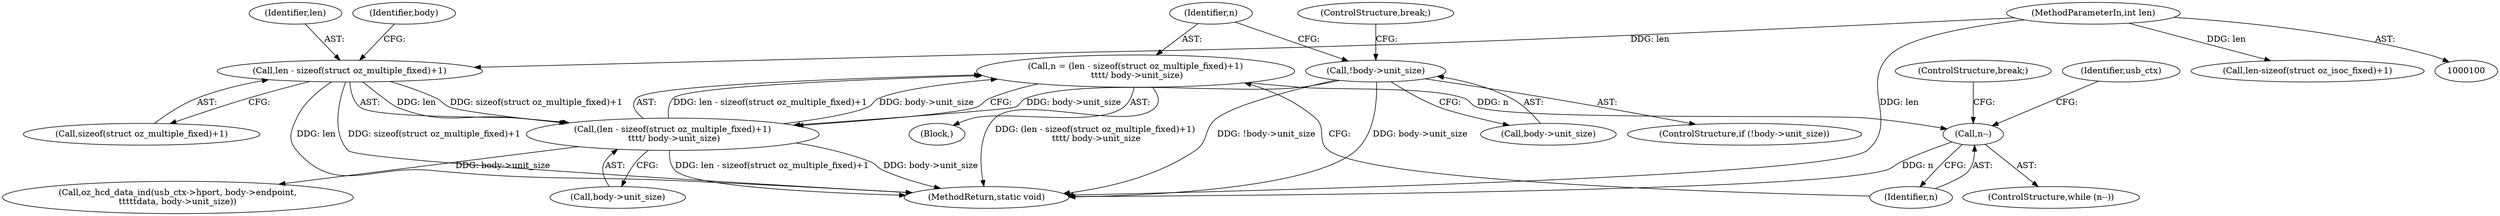 digraph "1_linux_9a59029bc218b48eff8b5d4dde5662fd79d3e1a8@integer" {
"1000137" [label="(Call,n = (len - sizeof(struct oz_multiple_fixed)+1)\n \t\t\t\t/ body->unit_size)"];
"1000139" [label="(Call,(len - sizeof(struct oz_multiple_fixed)+1)\n \t\t\t\t/ body->unit_size)"];
"1000140" [label="(Call,len - sizeof(struct oz_multiple_fixed)+1)"];
"1000103" [label="(MethodParameterIn,int len)"];
"1000132" [label="(Call,!body->unit_size)"];
"1000150" [label="(Call,n--)"];
"1000139" [label="(Call,(len - sizeof(struct oz_multiple_fixed)+1)\n \t\t\t\t/ body->unit_size)"];
"1000151" [label="(Identifier,n)"];
"1000137" [label="(Call,n = (len - sizeof(struct oz_multiple_fixed)+1)\n \t\t\t\t/ body->unit_size)"];
"1000155" [label="(Identifier,usb_ctx)"];
"1000117" [label="(Block,)"];
"1000141" [label="(Identifier,len)"];
"1000140" [label="(Call,len - sizeof(struct oz_multiple_fixed)+1)"];
"1000142" [label="(Call,sizeof(struct oz_multiple_fixed)+1)"];
"1000136" [label="(ControlStructure,break;)"];
"1000138" [label="(Identifier,n)"];
"1000147" [label="(Identifier,body)"];
"1000169" [label="(ControlStructure,break;)"];
"1000146" [label="(Call,body->unit_size)"];
"1000153" [label="(Call,oz_hcd_data_ind(usb_ctx->hport, body->endpoint,\n\t\t\t\t\tdata, body->unit_size))"];
"1000133" [label="(Call,body->unit_size)"];
"1000131" [label="(ControlStructure,if (!body->unit_size))"];
"1000103" [label="(MethodParameterIn,int len)"];
"1000149" [label="(ControlStructure,while (n--))"];
"1000233" [label="(MethodReturn,static void)"];
"1000132" [label="(Call,!body->unit_size)"];
"1000150" [label="(Call,n--)"];
"1000181" [label="(Call,len-sizeof(struct oz_isoc_fixed)+1)"];
"1000137" -> "1000117"  [label="AST: "];
"1000137" -> "1000139"  [label="CFG: "];
"1000138" -> "1000137"  [label="AST: "];
"1000139" -> "1000137"  [label="AST: "];
"1000151" -> "1000137"  [label="CFG: "];
"1000137" -> "1000233"  [label="DDG: (len - sizeof(struct oz_multiple_fixed)+1)\n \t\t\t\t/ body->unit_size"];
"1000139" -> "1000137"  [label="DDG: len - sizeof(struct oz_multiple_fixed)+1"];
"1000139" -> "1000137"  [label="DDG: body->unit_size"];
"1000137" -> "1000150"  [label="DDG: n"];
"1000139" -> "1000146"  [label="CFG: "];
"1000140" -> "1000139"  [label="AST: "];
"1000146" -> "1000139"  [label="AST: "];
"1000139" -> "1000233"  [label="DDG: len - sizeof(struct oz_multiple_fixed)+1"];
"1000139" -> "1000233"  [label="DDG: body->unit_size"];
"1000140" -> "1000139"  [label="DDG: len"];
"1000140" -> "1000139"  [label="DDG: sizeof(struct oz_multiple_fixed)+1"];
"1000132" -> "1000139"  [label="DDG: body->unit_size"];
"1000139" -> "1000153"  [label="DDG: body->unit_size"];
"1000140" -> "1000142"  [label="CFG: "];
"1000141" -> "1000140"  [label="AST: "];
"1000142" -> "1000140"  [label="AST: "];
"1000147" -> "1000140"  [label="CFG: "];
"1000140" -> "1000233"  [label="DDG: sizeof(struct oz_multiple_fixed)+1"];
"1000140" -> "1000233"  [label="DDG: len"];
"1000103" -> "1000140"  [label="DDG: len"];
"1000103" -> "1000100"  [label="AST: "];
"1000103" -> "1000233"  [label="DDG: len"];
"1000103" -> "1000181"  [label="DDG: len"];
"1000132" -> "1000131"  [label="AST: "];
"1000132" -> "1000133"  [label="CFG: "];
"1000133" -> "1000132"  [label="AST: "];
"1000136" -> "1000132"  [label="CFG: "];
"1000138" -> "1000132"  [label="CFG: "];
"1000132" -> "1000233"  [label="DDG: !body->unit_size"];
"1000132" -> "1000233"  [label="DDG: body->unit_size"];
"1000150" -> "1000149"  [label="AST: "];
"1000150" -> "1000151"  [label="CFG: "];
"1000151" -> "1000150"  [label="AST: "];
"1000155" -> "1000150"  [label="CFG: "];
"1000169" -> "1000150"  [label="CFG: "];
"1000150" -> "1000233"  [label="DDG: n"];
}
